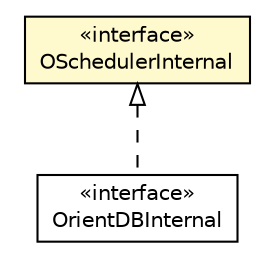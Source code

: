 #!/usr/local/bin/dot
#
# Class diagram 
# Generated by UMLGraph version R5_6-24-gf6e263 (http://www.umlgraph.org/)
#

digraph G {
	edge [fontname="Helvetica",fontsize=10,labelfontname="Helvetica",labelfontsize=10];
	node [fontname="Helvetica",fontsize=10,shape=plaintext];
	nodesep=0.25;
	ranksep=0.5;
	// com.orientechnologies.orient.core.db.OSchedulerInternal
	c6489312 [label=<<table title="com.orientechnologies.orient.core.db.OSchedulerInternal" border="0" cellborder="1" cellspacing="0" cellpadding="2" port="p" bgcolor="lemonChiffon" href="./OSchedulerInternal.html">
		<tr><td><table border="0" cellspacing="0" cellpadding="1">
<tr><td align="center" balign="center"> &#171;interface&#187; </td></tr>
<tr><td align="center" balign="center"> OSchedulerInternal </td></tr>
		</table></td></tr>
		</table>>, URL="./OSchedulerInternal.html", fontname="Helvetica", fontcolor="black", fontsize=10.0];
	// com.orientechnologies.orient.core.db.OrientDBInternal
	c6489322 [label=<<table title="com.orientechnologies.orient.core.db.OrientDBInternal" border="0" cellborder="1" cellspacing="0" cellpadding="2" port="p" href="./OrientDBInternal.html">
		<tr><td><table border="0" cellspacing="0" cellpadding="1">
<tr><td align="center" balign="center"> &#171;interface&#187; </td></tr>
<tr><td align="center" balign="center"> OrientDBInternal </td></tr>
		</table></td></tr>
		</table>>, URL="./OrientDBInternal.html", fontname="Helvetica", fontcolor="black", fontsize=10.0];
	//com.orientechnologies.orient.core.db.OrientDBInternal implements com.orientechnologies.orient.core.db.OSchedulerInternal
	c6489312:p -> c6489322:p [dir=back,arrowtail=empty,style=dashed];
}

